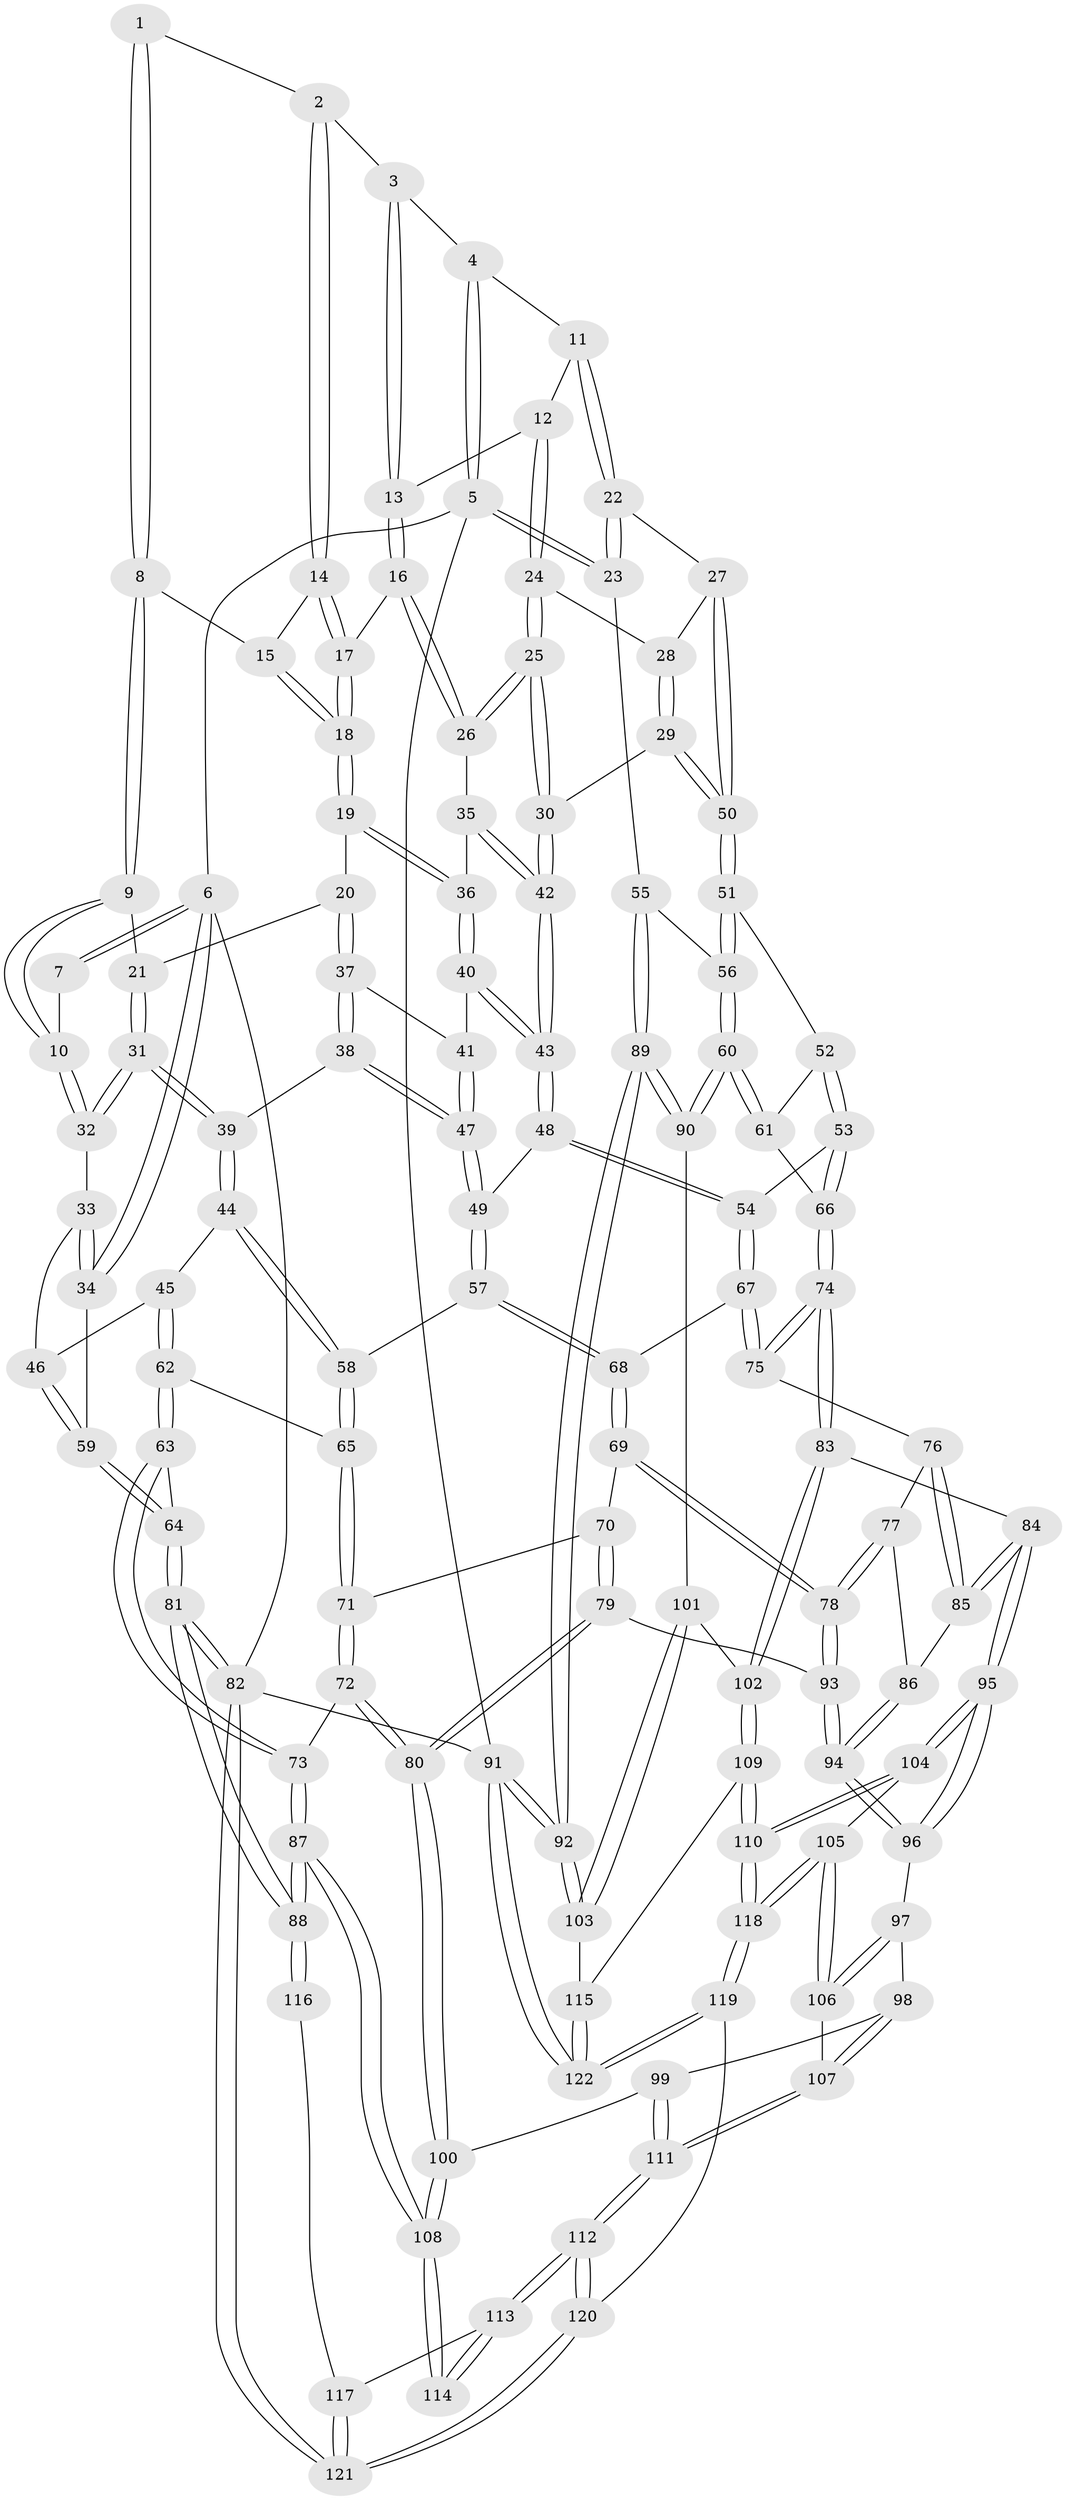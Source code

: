 // coarse degree distribution, {4: 0.3770491803278688, 6: 0.14754098360655737, 2: 0.04918032786885246, 5: 0.2459016393442623, 3: 0.14754098360655737, 9: 0.01639344262295082, 7: 0.01639344262295082}
// Generated by graph-tools (version 1.1) at 2025/21/03/04/25 18:21:07]
// undirected, 122 vertices, 302 edges
graph export_dot {
graph [start="1"]
  node [color=gray90,style=filled];
  1 [pos="+0.3823193690495197+0"];
  2 [pos="+0.6531161525089902+0"];
  3 [pos="+0.6875505409802409+0"];
  4 [pos="+0.7431556543808744+0"];
  5 [pos="+1+0"];
  6 [pos="+0+0"];
  7 [pos="+0.19086705607312518+0"];
  8 [pos="+0.4273197568811927+0.12064041498424519"];
  9 [pos="+0.4226280693078958+0.13448796746405292"];
  10 [pos="+0.2772490991305222+0.13890762197729764"];
  11 [pos="+0.8463876891556307+0.09097615553959787"];
  12 [pos="+0.7617242350851683+0.16161085868253874"];
  13 [pos="+0.7075206317770489+0.16382426846621698"];
  14 [pos="+0.6526218405981428+0"];
  15 [pos="+0.5002860915378361+0.05901926118642775"];
  16 [pos="+0.6646533829730044+0.18349415091045912"];
  17 [pos="+0.5944809275332049+0.17703919540652305"];
  18 [pos="+0.5898179435869942+0.18048896586413618"];
  19 [pos="+0.5769028377705477+0.19262303818460944"];
  20 [pos="+0.5265197385621261+0.19948632419204204"];
  21 [pos="+0.4518109060806787+0.1672788032785807"];
  22 [pos="+1+0.22511372236140112"];
  23 [pos="+1+0.24366397057009742"];
  24 [pos="+0.7648285210538425+0.1765107837607355"];
  25 [pos="+0.7470112443449268+0.30553469479314965"];
  26 [pos="+0.7236354757263368+0.2813633265045361"];
  27 [pos="+0.8923300473003761+0.2911040539740269"];
  28 [pos="+0.7911601045857091+0.20865032826402086"];
  29 [pos="+0.770687648492352+0.3239430937727398"];
  30 [pos="+0.7554961528254399+0.32242152738401564"];
  31 [pos="+0.37032857847519735+0.3118265568700652"];
  32 [pos="+0.27111609382549545+0.14975855823489226"];
  33 [pos="+0.15223873595954282+0.23572416860096973"];
  34 [pos="+0+0.053767178600773624"];
  35 [pos="+0.617171816873929+0.2700206379081054"];
  36 [pos="+0.5979943387684554+0.26206881001643956"];
  37 [pos="+0.4750523892064673+0.32156606901092044"];
  38 [pos="+0.4515402944974143+0.33880066272942005"];
  39 [pos="+0.3723646535709437+0.3304587439992178"];
  40 [pos="+0.5895635190607914+0.3414657877143625"];
  41 [pos="+0.5681766249508238+0.34215857831987917"];
  42 [pos="+0.7187965098237353+0.3505482952520541"];
  43 [pos="+0.6507927894443157+0.4240682130399671"];
  44 [pos="+0.35674666795926874+0.3464092141084004"];
  45 [pos="+0.21222936337888265+0.41066926069004295"];
  46 [pos="+0.1912434421320472+0.37245122206182213"];
  47 [pos="+0.4917317281802385+0.42358389684301234"];
  48 [pos="+0.6443797427994733+0.46590961163832945"];
  49 [pos="+0.4957586598331684+0.4396158189588982"];
  50 [pos="+0.8338693206226173+0.33307685112901486"];
  51 [pos="+0.8458668960199784+0.4641119501619527"];
  52 [pos="+0.7534624168195628+0.49148490856442645"];
  53 [pos="+0.664511010898407+0.4945444821701135"];
  54 [pos="+0.6461996087465758+0.4710258078995576"];
  55 [pos="+1+0.38423130717855136"];
  56 [pos="+0.8646235477947233+0.47984674570567526"];
  57 [pos="+0.4304479216948959+0.5075578670731247"];
  58 [pos="+0.42981726251973873+0.5074803891969382"];
  59 [pos="+0+0.36799622840084056"];
  60 [pos="+0.8934806331189009+0.6278545387609568"];
  61 [pos="+0.7901931733419054+0.5635500540051196"];
  62 [pos="+0.20684139002096455+0.4471788451504653"];
  63 [pos="+0.17366482454049365+0.49915425194854607"];
  64 [pos="+0+0.3817106430809156"];
  65 [pos="+0.3791149403465971+0.5224402627003809"];
  66 [pos="+0.6715558464227095+0.6230130236397006"];
  67 [pos="+0.5097829044368563+0.5636059163399749"];
  68 [pos="+0.4473764826674044+0.5293998585841297"];
  69 [pos="+0.4312852370123586+0.6415581186379137"];
  70 [pos="+0.3744629822164504+0.5986487436004897"];
  71 [pos="+0.3611738538933274+0.5716042784471276"];
  72 [pos="+0.2217011883879455+0.6696042527866277"];
  73 [pos="+0.1548985687295764+0.6177439296696124"];
  74 [pos="+0.6696097458922776+0.6709581632446328"];
  75 [pos="+0.5122382162685769+0.5711576369065954"];
  76 [pos="+0.5046086173063615+0.605416076896573"];
  77 [pos="+0.4841040955568348+0.624095203041481"];
  78 [pos="+0.43279386418351484+0.6469826750505999"];
  79 [pos="+0.35572946929990157+0.669131634597924"];
  80 [pos="+0.256025842461208+0.715421505099093"];
  81 [pos="+0+0.756339971729038"];
  82 [pos="+0+1"];
  83 [pos="+0.6713265762607705+0.6814885923146261"];
  84 [pos="+0.6327544238529151+0.6978241815545291"];
  85 [pos="+0.5369089770507919+0.6616758379016"];
  86 [pos="+0.5052416980703001+0.6673530210598881"];
  87 [pos="+0+0.7301047057955534"];
  88 [pos="+0+0.7332250842108239"];
  89 [pos="+1+0.5936819243172825"];
  90 [pos="+0.8970464240328753+0.6371865191378127"];
  91 [pos="+1+1"];
  92 [pos="+1+0.8350430928636797"];
  93 [pos="+0.4305493615151657+0.6596730658228074"];
  94 [pos="+0.4501627656259669+0.6959394359499351"];
  95 [pos="+0.567496414971518+0.7550958189169331"];
  96 [pos="+0.45216665261297373+0.7249996407278589"];
  97 [pos="+0.4500709346585864+0.7275336017440203"];
  98 [pos="+0.41239815788960965+0.7461986195328519"];
  99 [pos="+0.28277782034352805+0.7497432984000335"];
  100 [pos="+0.2630826766941352+0.7371034179975291"];
  101 [pos="+0.8814151856235857+0.6567668883108888"];
  102 [pos="+0.7768727018473701+0.7510415742803572"];
  103 [pos="+1+0.8589325278447645"];
  104 [pos="+0.5578130728248983+0.7892151262283122"];
  105 [pos="+0.5218388390908871+0.8810895946209806"];
  106 [pos="+0.47612780963748413+0.8679965596969706"];
  107 [pos="+0.4156935735694563+0.8699820801237141"];
  108 [pos="+0.20822573077494183+0.8302667337790802"];
  109 [pos="+0.8000426726037524+0.8920582944157066"];
  110 [pos="+0.7837509947465995+0.925146898925771"];
  111 [pos="+0.37410007812558327+0.8826949599573942"];
  112 [pos="+0.36389429250912936+0.9027369324319551"];
  113 [pos="+0.19677339441266803+0.8840875950005547"];
  114 [pos="+0.20133880575626054+0.8585951875198572"];
  115 [pos="+0.9782156611894567+0.8758329769758546"];
  116 [pos="+0.013289357895184662+0.7988854617260298"];
  117 [pos="+0.18888579035974581+0.8993154662577564"];
  118 [pos="+0.6896404618875901+1"];
  119 [pos="+0.6866973968155338+1"];
  120 [pos="+0.30695349002131916+1"];
  121 [pos="+0.06923093791719029+1"];
  122 [pos="+0.9987681977351787+1"];
  1 -- 2;
  1 -- 8;
  1 -- 8;
  2 -- 3;
  2 -- 14;
  2 -- 14;
  3 -- 4;
  3 -- 13;
  3 -- 13;
  4 -- 5;
  4 -- 5;
  4 -- 11;
  5 -- 6;
  5 -- 23;
  5 -- 23;
  5 -- 91;
  6 -- 7;
  6 -- 7;
  6 -- 34;
  6 -- 34;
  6 -- 82;
  7 -- 10;
  8 -- 9;
  8 -- 9;
  8 -- 15;
  9 -- 10;
  9 -- 10;
  9 -- 21;
  10 -- 32;
  10 -- 32;
  11 -- 12;
  11 -- 22;
  11 -- 22;
  12 -- 13;
  12 -- 24;
  12 -- 24;
  13 -- 16;
  13 -- 16;
  14 -- 15;
  14 -- 17;
  14 -- 17;
  15 -- 18;
  15 -- 18;
  16 -- 17;
  16 -- 26;
  16 -- 26;
  17 -- 18;
  17 -- 18;
  18 -- 19;
  18 -- 19;
  19 -- 20;
  19 -- 36;
  19 -- 36;
  20 -- 21;
  20 -- 37;
  20 -- 37;
  21 -- 31;
  21 -- 31;
  22 -- 23;
  22 -- 23;
  22 -- 27;
  23 -- 55;
  24 -- 25;
  24 -- 25;
  24 -- 28;
  25 -- 26;
  25 -- 26;
  25 -- 30;
  25 -- 30;
  26 -- 35;
  27 -- 28;
  27 -- 50;
  27 -- 50;
  28 -- 29;
  28 -- 29;
  29 -- 30;
  29 -- 50;
  29 -- 50;
  30 -- 42;
  30 -- 42;
  31 -- 32;
  31 -- 32;
  31 -- 39;
  31 -- 39;
  32 -- 33;
  33 -- 34;
  33 -- 34;
  33 -- 46;
  34 -- 59;
  35 -- 36;
  35 -- 42;
  35 -- 42;
  36 -- 40;
  36 -- 40;
  37 -- 38;
  37 -- 38;
  37 -- 41;
  38 -- 39;
  38 -- 47;
  38 -- 47;
  39 -- 44;
  39 -- 44;
  40 -- 41;
  40 -- 43;
  40 -- 43;
  41 -- 47;
  41 -- 47;
  42 -- 43;
  42 -- 43;
  43 -- 48;
  43 -- 48;
  44 -- 45;
  44 -- 58;
  44 -- 58;
  45 -- 46;
  45 -- 62;
  45 -- 62;
  46 -- 59;
  46 -- 59;
  47 -- 49;
  47 -- 49;
  48 -- 49;
  48 -- 54;
  48 -- 54;
  49 -- 57;
  49 -- 57;
  50 -- 51;
  50 -- 51;
  51 -- 52;
  51 -- 56;
  51 -- 56;
  52 -- 53;
  52 -- 53;
  52 -- 61;
  53 -- 54;
  53 -- 66;
  53 -- 66;
  54 -- 67;
  54 -- 67;
  55 -- 56;
  55 -- 89;
  55 -- 89;
  56 -- 60;
  56 -- 60;
  57 -- 58;
  57 -- 68;
  57 -- 68;
  58 -- 65;
  58 -- 65;
  59 -- 64;
  59 -- 64;
  60 -- 61;
  60 -- 61;
  60 -- 90;
  60 -- 90;
  61 -- 66;
  62 -- 63;
  62 -- 63;
  62 -- 65;
  63 -- 64;
  63 -- 73;
  63 -- 73;
  64 -- 81;
  64 -- 81;
  65 -- 71;
  65 -- 71;
  66 -- 74;
  66 -- 74;
  67 -- 68;
  67 -- 75;
  67 -- 75;
  68 -- 69;
  68 -- 69;
  69 -- 70;
  69 -- 78;
  69 -- 78;
  70 -- 71;
  70 -- 79;
  70 -- 79;
  71 -- 72;
  71 -- 72;
  72 -- 73;
  72 -- 80;
  72 -- 80;
  73 -- 87;
  73 -- 87;
  74 -- 75;
  74 -- 75;
  74 -- 83;
  74 -- 83;
  75 -- 76;
  76 -- 77;
  76 -- 85;
  76 -- 85;
  77 -- 78;
  77 -- 78;
  77 -- 86;
  78 -- 93;
  78 -- 93;
  79 -- 80;
  79 -- 80;
  79 -- 93;
  80 -- 100;
  80 -- 100;
  81 -- 82;
  81 -- 82;
  81 -- 88;
  81 -- 88;
  82 -- 121;
  82 -- 121;
  82 -- 91;
  83 -- 84;
  83 -- 102;
  83 -- 102;
  84 -- 85;
  84 -- 85;
  84 -- 95;
  84 -- 95;
  85 -- 86;
  86 -- 94;
  86 -- 94;
  87 -- 88;
  87 -- 88;
  87 -- 108;
  87 -- 108;
  88 -- 116;
  88 -- 116;
  89 -- 90;
  89 -- 90;
  89 -- 92;
  89 -- 92;
  90 -- 101;
  91 -- 92;
  91 -- 92;
  91 -- 122;
  91 -- 122;
  92 -- 103;
  92 -- 103;
  93 -- 94;
  93 -- 94;
  94 -- 96;
  94 -- 96;
  95 -- 96;
  95 -- 96;
  95 -- 104;
  95 -- 104;
  96 -- 97;
  97 -- 98;
  97 -- 106;
  97 -- 106;
  98 -- 99;
  98 -- 107;
  98 -- 107;
  99 -- 100;
  99 -- 111;
  99 -- 111;
  100 -- 108;
  100 -- 108;
  101 -- 102;
  101 -- 103;
  101 -- 103;
  102 -- 109;
  102 -- 109;
  103 -- 115;
  104 -- 105;
  104 -- 110;
  104 -- 110;
  105 -- 106;
  105 -- 106;
  105 -- 118;
  105 -- 118;
  106 -- 107;
  107 -- 111;
  107 -- 111;
  108 -- 114;
  108 -- 114;
  109 -- 110;
  109 -- 110;
  109 -- 115;
  110 -- 118;
  110 -- 118;
  111 -- 112;
  111 -- 112;
  112 -- 113;
  112 -- 113;
  112 -- 120;
  112 -- 120;
  113 -- 114;
  113 -- 114;
  113 -- 117;
  115 -- 122;
  115 -- 122;
  116 -- 117;
  117 -- 121;
  117 -- 121;
  118 -- 119;
  118 -- 119;
  119 -- 120;
  119 -- 122;
  119 -- 122;
  120 -- 121;
  120 -- 121;
}

